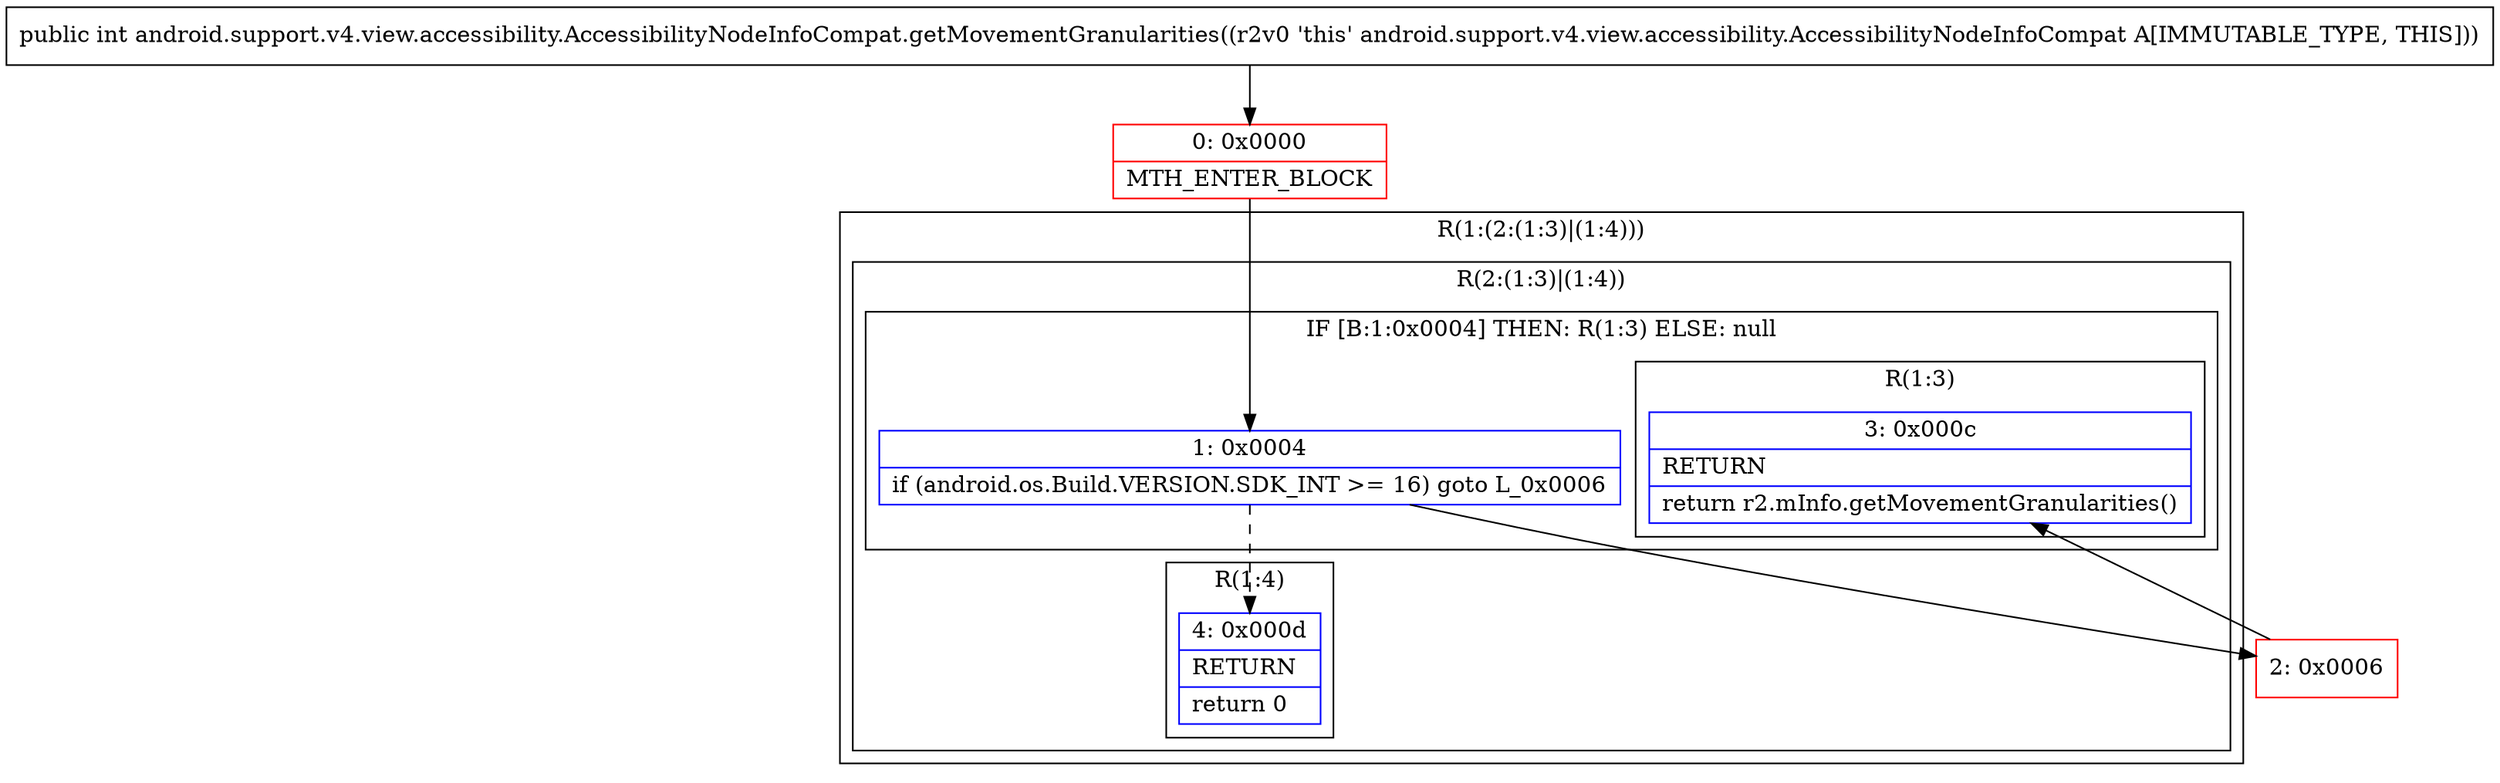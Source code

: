 digraph "CFG forandroid.support.v4.view.accessibility.AccessibilityNodeInfoCompat.getMovementGranularities()I" {
subgraph cluster_Region_1151197572 {
label = "R(1:(2:(1:3)|(1:4)))";
node [shape=record,color=blue];
subgraph cluster_Region_2124716232 {
label = "R(2:(1:3)|(1:4))";
node [shape=record,color=blue];
subgraph cluster_IfRegion_1167254201 {
label = "IF [B:1:0x0004] THEN: R(1:3) ELSE: null";
node [shape=record,color=blue];
Node_1 [shape=record,label="{1\:\ 0x0004|if (android.os.Build.VERSION.SDK_INT \>= 16) goto L_0x0006\l}"];
subgraph cluster_Region_2136529806 {
label = "R(1:3)";
node [shape=record,color=blue];
Node_3 [shape=record,label="{3\:\ 0x000c|RETURN\l|return r2.mInfo.getMovementGranularities()\l}"];
}
}
subgraph cluster_Region_1415742496 {
label = "R(1:4)";
node [shape=record,color=blue];
Node_4 [shape=record,label="{4\:\ 0x000d|RETURN\l|return 0\l}"];
}
}
}
Node_0 [shape=record,color=red,label="{0\:\ 0x0000|MTH_ENTER_BLOCK\l}"];
Node_2 [shape=record,color=red,label="{2\:\ 0x0006}"];
MethodNode[shape=record,label="{public int android.support.v4.view.accessibility.AccessibilityNodeInfoCompat.getMovementGranularities((r2v0 'this' android.support.v4.view.accessibility.AccessibilityNodeInfoCompat A[IMMUTABLE_TYPE, THIS])) }"];
MethodNode -> Node_0;
Node_1 -> Node_2;
Node_1 -> Node_4[style=dashed];
Node_0 -> Node_1;
Node_2 -> Node_3;
}

